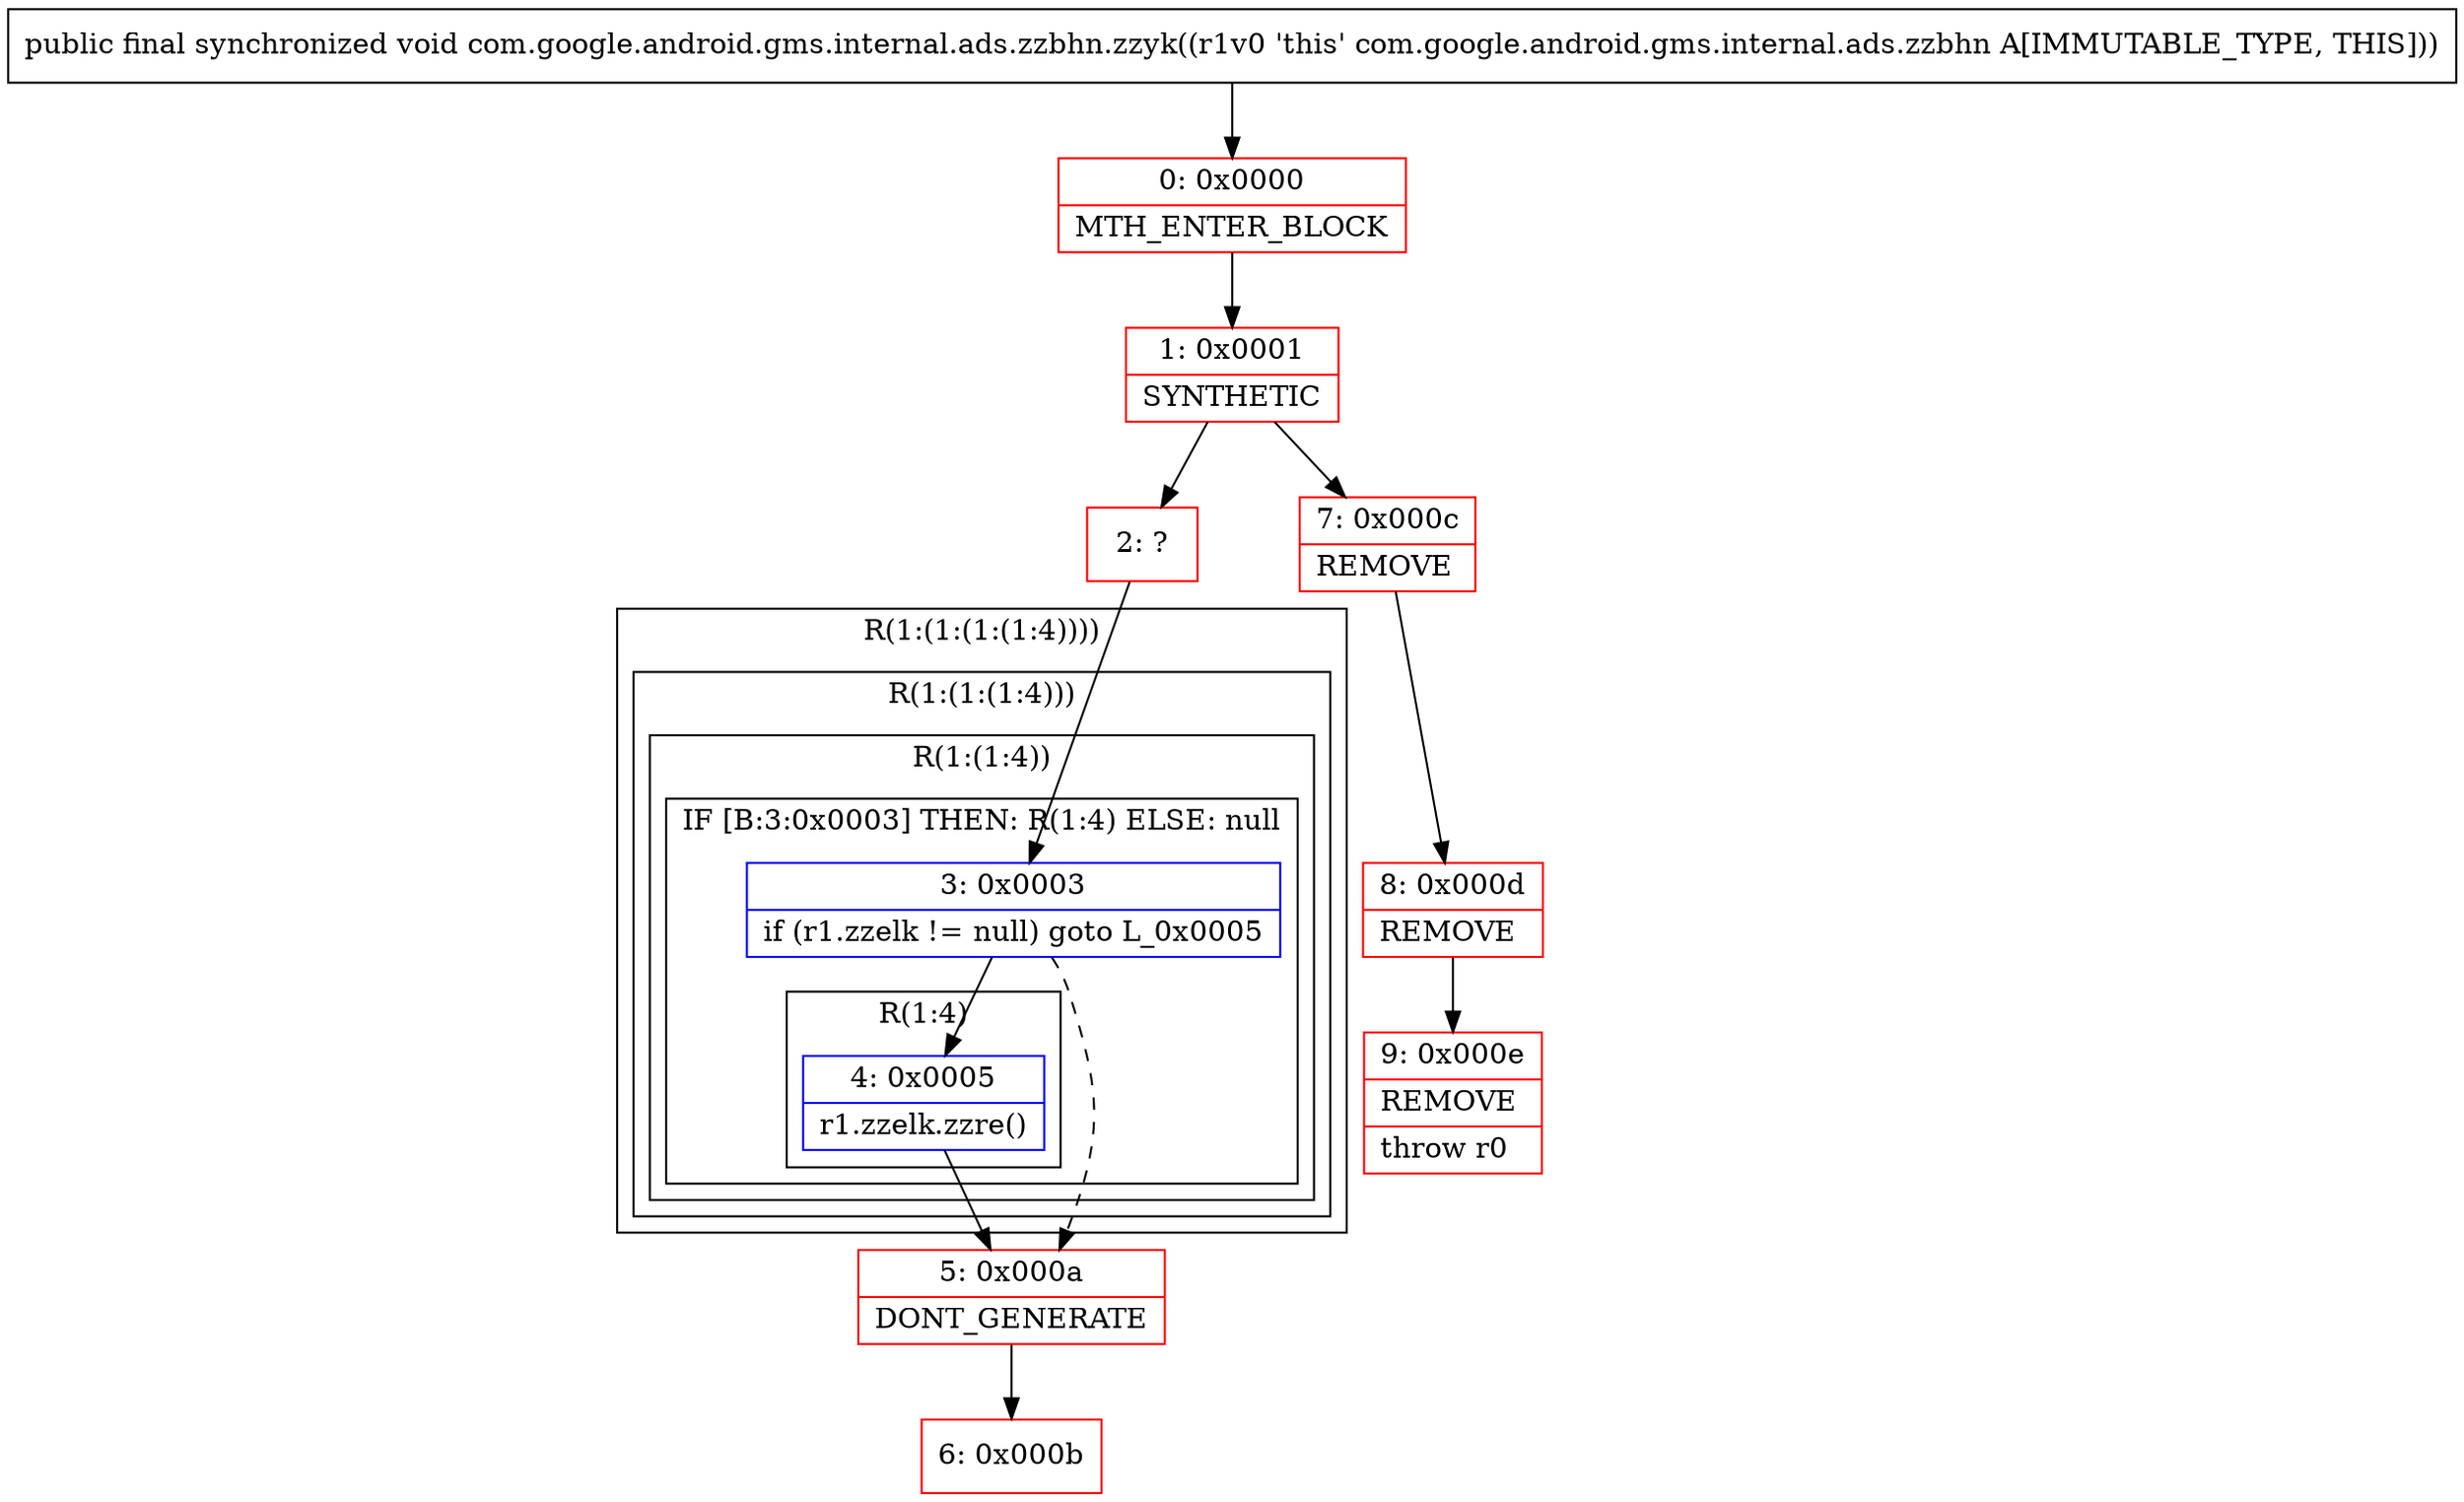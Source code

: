 digraph "CFG forcom.google.android.gms.internal.ads.zzbhn.zzyk()V" {
subgraph cluster_Region_1349102077 {
label = "R(1:(1:(1:(1:4))))";
node [shape=record,color=blue];
subgraph cluster_Region_1910606184 {
label = "R(1:(1:(1:4)))";
node [shape=record,color=blue];
subgraph cluster_Region_1489010667 {
label = "R(1:(1:4))";
node [shape=record,color=blue];
subgraph cluster_IfRegion_1614906721 {
label = "IF [B:3:0x0003] THEN: R(1:4) ELSE: null";
node [shape=record,color=blue];
Node_3 [shape=record,label="{3\:\ 0x0003|if (r1.zzelk != null) goto L_0x0005\l}"];
subgraph cluster_Region_2113601237 {
label = "R(1:4)";
node [shape=record,color=blue];
Node_4 [shape=record,label="{4\:\ 0x0005|r1.zzelk.zzre()\l}"];
}
}
}
}
}
Node_0 [shape=record,color=red,label="{0\:\ 0x0000|MTH_ENTER_BLOCK\l}"];
Node_1 [shape=record,color=red,label="{1\:\ 0x0001|SYNTHETIC\l}"];
Node_2 [shape=record,color=red,label="{2\:\ ?}"];
Node_5 [shape=record,color=red,label="{5\:\ 0x000a|DONT_GENERATE\l}"];
Node_6 [shape=record,color=red,label="{6\:\ 0x000b}"];
Node_7 [shape=record,color=red,label="{7\:\ 0x000c|REMOVE\l}"];
Node_8 [shape=record,color=red,label="{8\:\ 0x000d|REMOVE\l}"];
Node_9 [shape=record,color=red,label="{9\:\ 0x000e|REMOVE\l|throw r0\l}"];
MethodNode[shape=record,label="{public final synchronized void com.google.android.gms.internal.ads.zzbhn.zzyk((r1v0 'this' com.google.android.gms.internal.ads.zzbhn A[IMMUTABLE_TYPE, THIS])) }"];
MethodNode -> Node_0;
Node_3 -> Node_4;
Node_3 -> Node_5[style=dashed];
Node_4 -> Node_5;
Node_0 -> Node_1;
Node_1 -> Node_2;
Node_1 -> Node_7;
Node_2 -> Node_3;
Node_5 -> Node_6;
Node_7 -> Node_8;
Node_8 -> Node_9;
}

